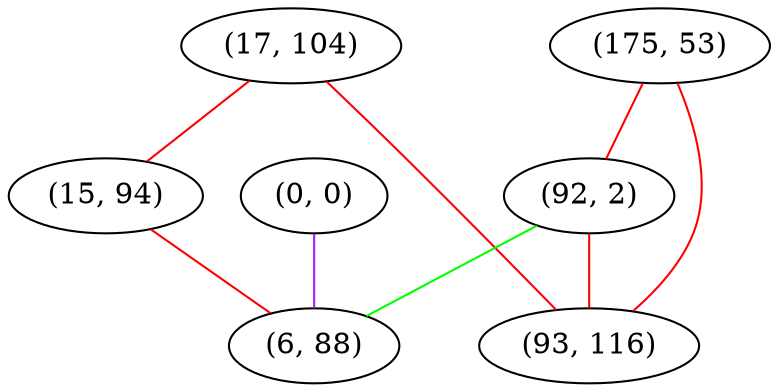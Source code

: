 graph "" {
"(17, 104)";
"(0, 0)";
"(15, 94)";
"(175, 53)";
"(92, 2)";
"(6, 88)";
"(93, 116)";
"(17, 104)" -- "(15, 94)"  [color=red, key=0, weight=1];
"(17, 104)" -- "(93, 116)"  [color=red, key=0, weight=1];
"(0, 0)" -- "(6, 88)"  [color=purple, key=0, weight=4];
"(15, 94)" -- "(6, 88)"  [color=red, key=0, weight=1];
"(175, 53)" -- "(92, 2)"  [color=red, key=0, weight=1];
"(175, 53)" -- "(93, 116)"  [color=red, key=0, weight=1];
"(92, 2)" -- "(93, 116)"  [color=red, key=0, weight=1];
"(92, 2)" -- "(6, 88)"  [color=green, key=0, weight=2];
}
